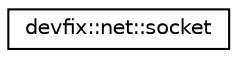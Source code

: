 digraph "Graphical Class Hierarchy"
{
  edge [fontname="Helvetica",fontsize="10",labelfontname="Helvetica",labelfontsize="10"];
  node [fontname="Helvetica",fontsize="10",shape=record];
  rankdir="LR";
  Node0 [label="devfix::net::socket",height=0.2,width=0.4,color="black", fillcolor="white", style="filled",URL="$structdevfix_1_1net_1_1socket.html"];
}
